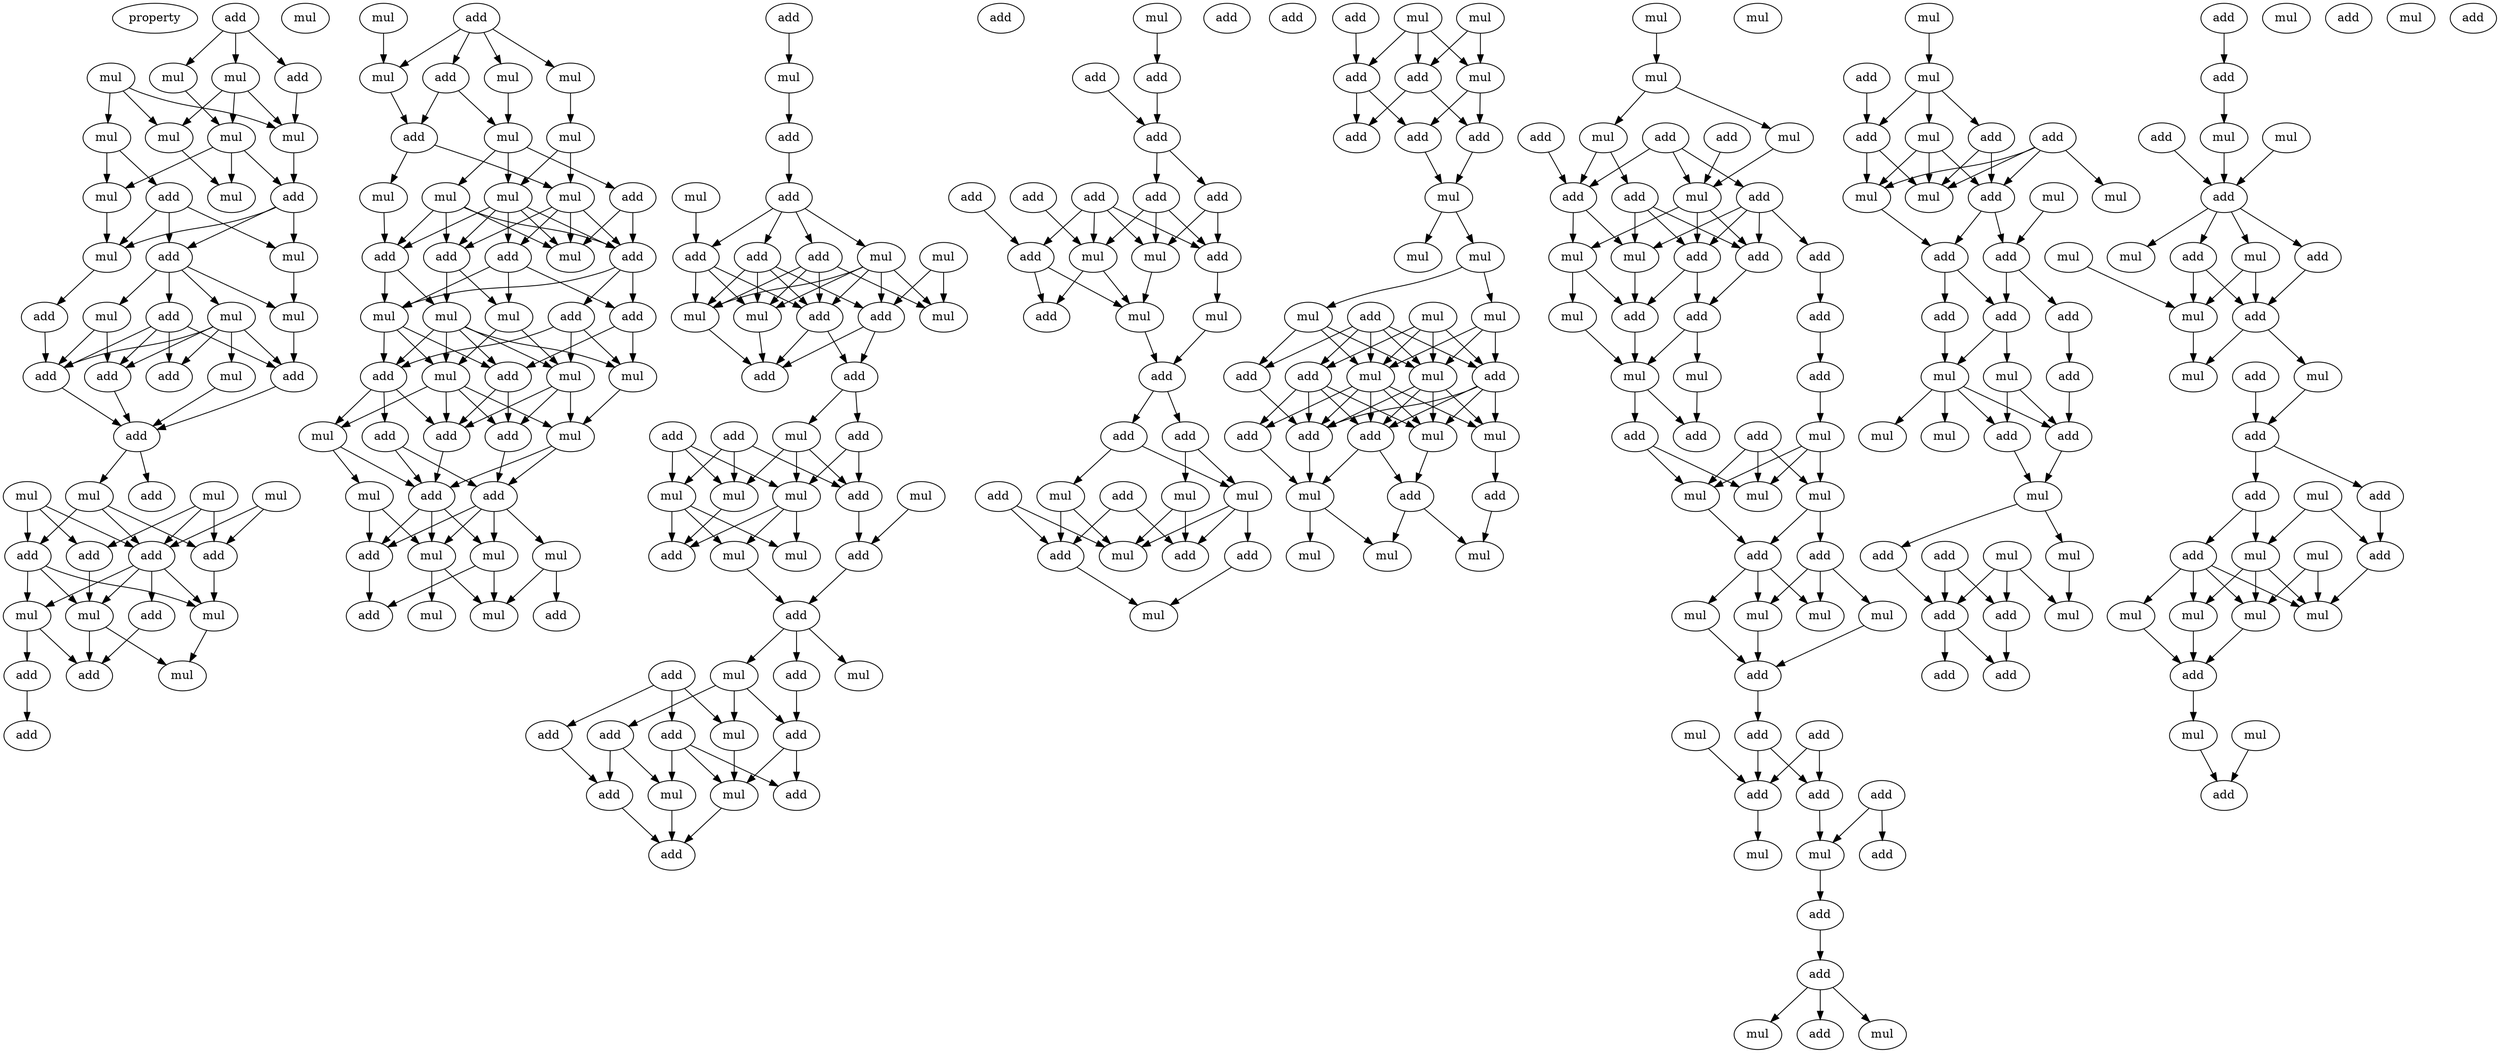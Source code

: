 digraph {
    node [fontcolor=black]
    property [mul=2,lf=1.2]
    0 [ label = add ];
    1 [ label = mul ];
    2 [ label = mul ];
    3 [ label = add ];
    4 [ label = mul ];
    5 [ label = mul ];
    6 [ label = mul ];
    7 [ label = mul ];
    8 [ label = mul ];
    9 [ label = add ];
    10 [ label = mul ];
    11 [ label = add ];
    12 [ label = mul ];
    13 [ label = mul ];
    14 [ label = mul ];
    15 [ label = add ];
    16 [ label = add ];
    17 [ label = mul ];
    18 [ label = mul ];
    19 [ label = mul ];
    20 [ label = add ];
    21 [ label = add ];
    22 [ label = add ];
    23 [ label = add ];
    24 [ label = add ];
    25 [ label = mul ];
    26 [ label = add ];
    27 [ label = mul ];
    28 [ label = mul ];
    29 [ label = add ];
    30 [ label = mul ];
    31 [ label = mul ];
    32 [ label = add ];
    33 [ label = add ];
    34 [ label = add ];
    35 [ label = add ];
    36 [ label = mul ];
    37 [ label = mul ];
    38 [ label = add ];
    39 [ label = mul ];
    40 [ label = mul ];
    41 [ label = add ];
    42 [ label = add ];
    43 [ label = add ];
    44 [ label = mul ];
    45 [ label = add ];
    46 [ label = mul ];
    47 [ label = mul ];
    48 [ label = add ];
    49 [ label = mul ];
    50 [ label = mul ];
    51 [ label = mul ];
    52 [ label = mul ];
    53 [ label = add ];
    54 [ label = mul ];
    55 [ label = mul ];
    56 [ label = add ];
    57 [ label = mul ];
    58 [ label = mul ];
    59 [ label = add ];
    60 [ label = add ];
    61 [ label = add ];
    62 [ label = mul ];
    63 [ label = add ];
    64 [ label = mul ];
    65 [ label = mul ];
    66 [ label = add ];
    67 [ label = add ];
    68 [ label = mul ];
    69 [ label = mul ];
    70 [ label = mul ];
    71 [ label = add ];
    72 [ label = add ];
    73 [ label = mul ];
    74 [ label = mul ];
    75 [ label = add ];
    76 [ label = add ];
    77 [ label = mul ];
    78 [ label = add ];
    79 [ label = mul ];
    80 [ label = add ];
    81 [ label = add ];
    82 [ label = mul ];
    83 [ label = mul ];
    84 [ label = mul ];
    85 [ label = add ];
    86 [ label = mul ];
    87 [ label = add ];
    88 [ label = mul ];
    89 [ label = add ];
    90 [ label = add ];
    91 [ label = mul ];
    92 [ label = add ];
    93 [ label = add ];
    94 [ label = mul ];
    95 [ label = add ];
    96 [ label = add ];
    97 [ label = add ];
    98 [ label = add ];
    99 [ label = mul ];
    100 [ label = mul ];
    101 [ label = mul ];
    102 [ label = add ];
    103 [ label = mul ];
    104 [ label = mul ];
    105 [ label = add ];
    106 [ label = add ];
    107 [ label = add ];
    108 [ label = mul ];
    109 [ label = add ];
    110 [ label = add ];
    111 [ label = add ];
    112 [ label = mul ];
    113 [ label = mul ];
    114 [ label = mul ];
    115 [ label = add ];
    116 [ label = mul ];
    117 [ label = add ];
    118 [ label = mul ];
    119 [ label = mul ];
    120 [ label = add ];
    121 [ label = add ];
    122 [ label = add ];
    123 [ label = mul ];
    124 [ label = add ];
    125 [ label = mul ];
    126 [ label = add ];
    127 [ label = mul ];
    128 [ label = add ];
    129 [ label = add ];
    130 [ label = add ];
    131 [ label = mul ];
    132 [ label = mul ];
    133 [ label = add ];
    134 [ label = add ];
    135 [ label = add ];
    136 [ label = mul ];
    137 [ label = add ];
    138 [ label = add ];
    139 [ label = add ];
    140 [ label = add ];
    141 [ label = add ];
    142 [ label = add ];
    143 [ label = add ];
    144 [ label = add ];
    145 [ label = add ];
    146 [ label = add ];
    147 [ label = mul ];
    148 [ label = mul ];
    149 [ label = add ];
    150 [ label = mul ];
    151 [ label = mul ];
    152 [ label = add ];
    153 [ label = add ];
    154 [ label = add ];
    155 [ label = add ];
    156 [ label = add ];
    157 [ label = mul ];
    158 [ label = mul ];
    159 [ label = mul ];
    160 [ label = add ];
    161 [ label = add ];
    162 [ label = add ];
    163 [ label = add ];
    164 [ label = mul ];
    165 [ label = mul ];
    166 [ label = add ];
    167 [ label = mul ];
    168 [ label = mul ];
    169 [ label = add ];
    170 [ label = mul ];
    171 [ label = add ];
    172 [ label = add ];
    173 [ label = add ];
    174 [ label = add ];
    175 [ label = add ];
    176 [ label = mul ];
    177 [ label = mul ];
    178 [ label = mul ];
    179 [ label = mul ];
    180 [ label = mul ];
    181 [ label = add ];
    182 [ label = mul ];
    183 [ label = add ];
    184 [ label = mul ];
    185 [ label = add ];
    186 [ label = mul ];
    187 [ label = add ];
    188 [ label = add ];
    189 [ label = add ];
    190 [ label = mul ];
    191 [ label = mul ];
    192 [ label = add ];
    193 [ label = add ];
    194 [ label = add ];
    195 [ label = mul ];
    196 [ label = mul ];
    197 [ label = mul ];
    198 [ label = mul ];
    199 [ label = mul ];
    200 [ label = mul ];
    201 [ label = add ];
    202 [ label = mul ];
    203 [ label = mul ];
    204 [ label = add ];
    205 [ label = add ];
    206 [ label = add ];
    207 [ label = add ];
    208 [ label = mul ];
    209 [ label = add ];
    210 [ label = add ];
    211 [ label = add ];
    212 [ label = mul ];
    213 [ label = add ];
    214 [ label = mul ];
    215 [ label = mul ];
    216 [ label = add ];
    217 [ label = add ];
    218 [ label = add ];
    219 [ label = add ];
    220 [ label = mul ];
    221 [ label = mul ];
    222 [ label = mul ];
    223 [ label = add ];
    224 [ label = mul ];
    225 [ label = add ];
    226 [ label = add ];
    227 [ label = mul ];
    228 [ label = mul ];
    229 [ label = mul ];
    230 [ label = add ];
    231 [ label = add ];
    232 [ label = mul ];
    233 [ label = mul ];
    234 [ label = mul ];
    235 [ label = mul ];
    236 [ label = add ];
    237 [ label = add ];
    238 [ label = add ];
    239 [ label = mul ];
    240 [ label = add ];
    241 [ label = add ];
    242 [ label = add ];
    243 [ label = add ];
    244 [ label = mul ];
    245 [ label = mul ];
    246 [ label = add ];
    247 [ label = add ];
    248 [ label = mul ];
    249 [ label = add ];
    250 [ label = mul ];
    251 [ label = mul ];
    252 [ label = mul ];
    253 [ label = add ];
    254 [ label = add ];
    255 [ label = mul ];
    256 [ label = add ];
    257 [ label = add ];
    258 [ label = mul ];
    259 [ label = mul ];
    260 [ label = mul ];
    261 [ label = mul ];
    262 [ label = add ];
    263 [ label = add ];
    264 [ label = add ];
    265 [ label = add ];
    266 [ label = add ];
    267 [ label = add ];
    268 [ label = mul ];
    269 [ label = mul ];
    270 [ label = add ];
    271 [ label = mul ];
    272 [ label = add ];
    273 [ label = add ];
    274 [ label = mul ];
    275 [ label = mul ];
    276 [ label = add ];
    277 [ label = mul ];
    278 [ label = add ];
    279 [ label = mul ];
    280 [ label = add ];
    281 [ label = add ];
    282 [ label = mul ];
    283 [ label = add ];
    284 [ label = add ];
    285 [ label = add ];
    286 [ label = add ];
    287 [ label = add ];
    288 [ label = mul ];
    289 [ label = mul ];
    290 [ label = mul ];
    291 [ label = add ];
    292 [ label = mul ];
    293 [ label = mul ];
    294 [ label = add ];
    295 [ label = add ];
    296 [ label = mul ];
    297 [ label = mul ];
    298 [ label = add ];
    299 [ label = mul ];
    300 [ label = mul ];
    301 [ label = add ];
    302 [ label = add ];
    303 [ label = add ];
    304 [ label = add ];
    305 [ label = add ];
    306 [ label = mul ];
    307 [ label = mul ];
    308 [ label = mul ];
    309 [ label = add ];
    310 [ label = mul ];
    311 [ label = add ];
    312 [ label = mul ];
    313 [ label = mul ];
    314 [ label = mul ];
    315 [ label = mul ];
    316 [ label = add ];
    317 [ label = mul ];
    318 [ label = add ];
    319 [ label = mul ];
    320 [ label = add ];
    0 -> 1 [ name = 0 ];
    0 -> 2 [ name = 1 ];
    0 -> 3 [ name = 2 ];
    1 -> 6 [ name = 3 ];
    2 -> 5 [ name = 4 ];
    2 -> 6 [ name = 5 ];
    2 -> 8 [ name = 6 ];
    3 -> 8 [ name = 7 ];
    4 -> 5 [ name = 8 ];
    4 -> 7 [ name = 9 ];
    4 -> 8 [ name = 10 ];
    5 -> 12 [ name = 11 ];
    6 -> 10 [ name = 12 ];
    6 -> 11 [ name = 13 ];
    6 -> 12 [ name = 14 ];
    7 -> 9 [ name = 15 ];
    7 -> 10 [ name = 16 ];
    8 -> 11 [ name = 17 ];
    9 -> 13 [ name = 18 ];
    9 -> 14 [ name = 19 ];
    9 -> 15 [ name = 20 ];
    10 -> 14 [ name = 21 ];
    11 -> 13 [ name = 22 ];
    11 -> 14 [ name = 23 ];
    11 -> 15 [ name = 24 ];
    13 -> 19 [ name = 25 ];
    14 -> 16 [ name = 26 ];
    15 -> 17 [ name = 27 ];
    15 -> 18 [ name = 28 ];
    15 -> 19 [ name = 29 ];
    15 -> 20 [ name = 30 ];
    16 -> 22 [ name = 31 ];
    17 -> 21 [ name = 32 ];
    17 -> 22 [ name = 33 ];
    17 -> 23 [ name = 34 ];
    17 -> 24 [ name = 35 ];
    17 -> 25 [ name = 36 ];
    18 -> 22 [ name = 37 ];
    18 -> 23 [ name = 38 ];
    19 -> 24 [ name = 39 ];
    20 -> 21 [ name = 40 ];
    20 -> 22 [ name = 41 ];
    20 -> 23 [ name = 42 ];
    20 -> 24 [ name = 43 ];
    22 -> 26 [ name = 44 ];
    23 -> 26 [ name = 45 ];
    24 -> 26 [ name = 46 ];
    25 -> 26 [ name = 47 ];
    26 -> 29 [ name = 48 ];
    26 -> 31 [ name = 49 ];
    27 -> 32 [ name = 50 ];
    27 -> 33 [ name = 51 ];
    27 -> 35 [ name = 52 ];
    28 -> 33 [ name = 53 ];
    28 -> 34 [ name = 54 ];
    28 -> 35 [ name = 55 ];
    30 -> 34 [ name = 56 ];
    30 -> 35 [ name = 57 ];
    31 -> 32 [ name = 58 ];
    31 -> 34 [ name = 59 ];
    31 -> 35 [ name = 60 ];
    32 -> 36 [ name = 61 ];
    32 -> 37 [ name = 62 ];
    32 -> 39 [ name = 63 ];
    33 -> 39 [ name = 64 ];
    34 -> 37 [ name = 65 ];
    35 -> 36 [ name = 66 ];
    35 -> 37 [ name = 67 ];
    35 -> 38 [ name = 68 ];
    35 -> 39 [ name = 69 ];
    36 -> 41 [ name = 70 ];
    36 -> 42 [ name = 71 ];
    37 -> 40 [ name = 72 ];
    38 -> 41 [ name = 73 ];
    39 -> 40 [ name = 74 ];
    39 -> 41 [ name = 75 ];
    42 -> 43 [ name = 76 ];
    45 -> 47 [ name = 77 ];
    45 -> 48 [ name = 78 ];
    45 -> 49 [ name = 79 ];
    45 -> 50 [ name = 80 ];
    46 -> 49 [ name = 81 ];
    47 -> 51 [ name = 82 ];
    48 -> 52 [ name = 83 ];
    48 -> 53 [ name = 84 ];
    49 -> 53 [ name = 85 ];
    50 -> 52 [ name = 86 ];
    51 -> 57 [ name = 87 ];
    51 -> 58 [ name = 88 ];
    52 -> 55 [ name = 89 ];
    52 -> 56 [ name = 90 ];
    52 -> 57 [ name = 91 ];
    53 -> 54 [ name = 92 ];
    53 -> 58 [ name = 93 ];
    54 -> 63 [ name = 94 ];
    55 -> 59 [ name = 95 ];
    55 -> 61 [ name = 96 ];
    55 -> 62 [ name = 97 ];
    55 -> 63 [ name = 98 ];
    56 -> 59 [ name = 99 ];
    56 -> 62 [ name = 100 ];
    57 -> 59 [ name = 101 ];
    57 -> 60 [ name = 102 ];
    57 -> 61 [ name = 103 ];
    57 -> 62 [ name = 104 ];
    57 -> 63 [ name = 105 ];
    58 -> 59 [ name = 106 ];
    58 -> 60 [ name = 107 ];
    58 -> 61 [ name = 108 ];
    58 -> 62 [ name = 109 ];
    59 -> 64 [ name = 110 ];
    59 -> 66 [ name = 111 ];
    59 -> 67 [ name = 112 ];
    60 -> 64 [ name = 113 ];
    60 -> 67 [ name = 114 ];
    60 -> 68 [ name = 115 ];
    61 -> 65 [ name = 116 ];
    61 -> 68 [ name = 117 ];
    63 -> 64 [ name = 118 ];
    63 -> 65 [ name = 119 ];
    64 -> 69 [ name = 120 ];
    64 -> 71 [ name = 121 ];
    64 -> 72 [ name = 122 ];
    65 -> 69 [ name = 123 ];
    65 -> 70 [ name = 124 ];
    65 -> 71 [ name = 125 ];
    65 -> 72 [ name = 126 ];
    65 -> 73 [ name = 127 ];
    66 -> 70 [ name = 128 ];
    66 -> 72 [ name = 129 ];
    66 -> 73 [ name = 130 ];
    67 -> 71 [ name = 131 ];
    67 -> 73 [ name = 132 ];
    68 -> 69 [ name = 133 ];
    68 -> 70 [ name = 134 ];
    69 -> 74 [ name = 135 ];
    69 -> 75 [ name = 136 ];
    69 -> 76 [ name = 137 ];
    69 -> 77 [ name = 138 ];
    70 -> 74 [ name = 139 ];
    70 -> 75 [ name = 140 ];
    70 -> 76 [ name = 141 ];
    71 -> 75 [ name = 142 ];
    71 -> 76 [ name = 143 ];
    72 -> 75 [ name = 144 ];
    72 -> 77 [ name = 145 ];
    72 -> 78 [ name = 146 ];
    73 -> 74 [ name = 147 ];
    74 -> 80 [ name = 148 ];
    74 -> 81 [ name = 149 ];
    75 -> 80 [ name = 150 ];
    76 -> 81 [ name = 151 ];
    77 -> 79 [ name = 152 ];
    77 -> 80 [ name = 153 ];
    78 -> 80 [ name = 154 ];
    78 -> 81 [ name = 155 ];
    79 -> 84 [ name = 156 ];
    79 -> 85 [ name = 157 ];
    80 -> 82 [ name = 158 ];
    80 -> 84 [ name = 159 ];
    80 -> 85 [ name = 160 ];
    81 -> 82 [ name = 161 ];
    81 -> 83 [ name = 162 ];
    81 -> 84 [ name = 163 ];
    81 -> 85 [ name = 164 ];
    82 -> 88 [ name = 165 ];
    82 -> 90 [ name = 166 ];
    83 -> 88 [ name = 167 ];
    83 -> 89 [ name = 168 ];
    84 -> 86 [ name = 169 ];
    84 -> 88 [ name = 170 ];
    85 -> 90 [ name = 171 ];
    87 -> 91 [ name = 172 ];
    91 -> 93 [ name = 173 ];
    93 -> 95 [ name = 174 ];
    94 -> 98 [ name = 175 ];
    95 -> 96 [ name = 176 ];
    95 -> 97 [ name = 177 ];
    95 -> 98 [ name = 178 ];
    95 -> 100 [ name = 179 ];
    96 -> 101 [ name = 180 ];
    96 -> 102 [ name = 181 ];
    96 -> 103 [ name = 182 ];
    96 -> 104 [ name = 183 ];
    97 -> 101 [ name = 184 ];
    97 -> 102 [ name = 185 ];
    97 -> 103 [ name = 186 ];
    97 -> 105 [ name = 187 ];
    98 -> 101 [ name = 188 ];
    98 -> 102 [ name = 189 ];
    98 -> 103 [ name = 190 ];
    99 -> 104 [ name = 191 ];
    99 -> 105 [ name = 192 ];
    100 -> 101 [ name = 193 ];
    100 -> 102 [ name = 194 ];
    100 -> 103 [ name = 195 ];
    100 -> 104 [ name = 196 ];
    100 -> 105 [ name = 197 ];
    101 -> 106 [ name = 198 ];
    102 -> 106 [ name = 199 ];
    102 -> 107 [ name = 200 ];
    103 -> 106 [ name = 201 ];
    105 -> 106 [ name = 202 ];
    105 -> 107 [ name = 203 ];
    107 -> 108 [ name = 204 ];
    107 -> 109 [ name = 205 ];
    108 -> 112 [ name = 206 ];
    108 -> 113 [ name = 207 ];
    108 -> 115 [ name = 208 ];
    109 -> 113 [ name = 209 ];
    109 -> 115 [ name = 210 ];
    110 -> 112 [ name = 211 ];
    110 -> 114 [ name = 212 ];
    110 -> 115 [ name = 213 ];
    111 -> 112 [ name = 214 ];
    111 -> 113 [ name = 215 ];
    111 -> 114 [ name = 216 ];
    112 -> 117 [ name = 217 ];
    113 -> 117 [ name = 218 ];
    113 -> 118 [ name = 219 ];
    113 -> 119 [ name = 220 ];
    114 -> 117 [ name = 221 ];
    114 -> 118 [ name = 222 ];
    114 -> 119 [ name = 223 ];
    115 -> 120 [ name = 224 ];
    116 -> 120 [ name = 225 ];
    118 -> 121 [ name = 226 ];
    120 -> 121 [ name = 227 ];
    121 -> 123 [ name = 228 ];
    121 -> 124 [ name = 229 ];
    121 -> 125 [ name = 230 ];
    122 -> 127 [ name = 231 ];
    122 -> 129 [ name = 232 ];
    122 -> 130 [ name = 233 ];
    124 -> 126 [ name = 234 ];
    125 -> 126 [ name = 235 ];
    125 -> 127 [ name = 236 ];
    125 -> 128 [ name = 237 ];
    126 -> 131 [ name = 238 ];
    126 -> 134 [ name = 239 ];
    127 -> 131 [ name = 240 ];
    128 -> 132 [ name = 241 ];
    128 -> 133 [ name = 242 ];
    129 -> 131 [ name = 243 ];
    129 -> 132 [ name = 244 ];
    129 -> 134 [ name = 245 ];
    130 -> 133 [ name = 246 ];
    131 -> 135 [ name = 247 ];
    132 -> 135 [ name = 248 ];
    133 -> 135 [ name = 249 ];
    136 -> 138 [ name = 250 ];
    137 -> 140 [ name = 251 ];
    138 -> 140 [ name = 252 ];
    140 -> 143 [ name = 253 ];
    140 -> 144 [ name = 254 ];
    141 -> 147 [ name = 255 ];
    142 -> 149 [ name = 256 ];
    143 -> 146 [ name = 257 ];
    143 -> 147 [ name = 258 ];
    143 -> 148 [ name = 259 ];
    144 -> 146 [ name = 260 ];
    144 -> 148 [ name = 261 ];
    145 -> 146 [ name = 262 ];
    145 -> 147 [ name = 263 ];
    145 -> 148 [ name = 264 ];
    145 -> 149 [ name = 265 ];
    146 -> 151 [ name = 266 ];
    147 -> 150 [ name = 267 ];
    147 -> 152 [ name = 268 ];
    148 -> 150 [ name = 269 ];
    149 -> 150 [ name = 270 ];
    149 -> 152 [ name = 271 ];
    150 -> 153 [ name = 272 ];
    151 -> 153 [ name = 273 ];
    153 -> 154 [ name = 274 ];
    153 -> 155 [ name = 275 ];
    154 -> 157 [ name = 276 ];
    154 -> 159 [ name = 277 ];
    155 -> 157 [ name = 278 ];
    155 -> 158 [ name = 279 ];
    156 -> 161 [ name = 280 ];
    156 -> 163 [ name = 281 ];
    157 -> 162 [ name = 282 ];
    157 -> 163 [ name = 283 ];
    157 -> 164 [ name = 284 ];
    158 -> 161 [ name = 285 ];
    158 -> 164 [ name = 286 ];
    159 -> 163 [ name = 287 ];
    159 -> 164 [ name = 288 ];
    160 -> 161 [ name = 289 ];
    160 -> 164 [ name = 290 ];
    161 -> 165 [ name = 291 ];
    162 -> 165 [ name = 292 ];
    167 -> 170 [ name = 293 ];
    167 -> 171 [ name = 294 ];
    167 -> 172 [ name = 295 ];
    168 -> 170 [ name = 296 ];
    168 -> 172 [ name = 297 ];
    169 -> 171 [ name = 298 ];
    170 -> 173 [ name = 299 ];
    170 -> 174 [ name = 300 ];
    171 -> 173 [ name = 301 ];
    171 -> 175 [ name = 302 ];
    172 -> 174 [ name = 303 ];
    172 -> 175 [ name = 304 ];
    173 -> 176 [ name = 305 ];
    174 -> 176 [ name = 306 ];
    176 -> 177 [ name = 307 ];
    176 -> 178 [ name = 308 ];
    178 -> 179 [ name = 309 ];
    178 -> 182 [ name = 310 ];
    179 -> 184 [ name = 311 ];
    179 -> 185 [ name = 312 ];
    179 -> 186 [ name = 313 ];
    180 -> 183 [ name = 314 ];
    180 -> 184 [ name = 315 ];
    180 -> 185 [ name = 316 ];
    180 -> 186 [ name = 317 ];
    181 -> 183 [ name = 318 ];
    181 -> 184 [ name = 319 ];
    181 -> 185 [ name = 320 ];
    181 -> 186 [ name = 321 ];
    181 -> 187 [ name = 322 ];
    182 -> 184 [ name = 323 ];
    182 -> 186 [ name = 324 ];
    182 -> 187 [ name = 325 ];
    183 -> 188 [ name = 326 ];
    183 -> 189 [ name = 327 ];
    183 -> 191 [ name = 328 ];
    183 -> 192 [ name = 329 ];
    184 -> 188 [ name = 330 ];
    184 -> 189 [ name = 331 ];
    184 -> 190 [ name = 332 ];
    184 -> 191 [ name = 333 ];
    184 -> 192 [ name = 334 ];
    185 -> 189 [ name = 335 ];
    185 -> 190 [ name = 336 ];
    185 -> 191 [ name = 337 ];
    185 -> 192 [ name = 338 ];
    186 -> 189 [ name = 339 ];
    186 -> 190 [ name = 340 ];
    186 -> 191 [ name = 341 ];
    186 -> 192 [ name = 342 ];
    187 -> 192 [ name = 343 ];
    188 -> 195 [ name = 344 ];
    189 -> 193 [ name = 345 ];
    189 -> 195 [ name = 346 ];
    190 -> 194 [ name = 347 ];
    191 -> 193 [ name = 348 ];
    192 -> 195 [ name = 349 ];
    193 -> 197 [ name = 350 ];
    193 -> 198 [ name = 351 ];
    194 -> 198 [ name = 352 ];
    195 -> 196 [ name = 353 ];
    195 -> 197 [ name = 354 ];
    199 -> 200 [ name = 355 ];
    200 -> 202 [ name = 356 ];
    200 -> 203 [ name = 357 ];
    201 -> 206 [ name = 358 ];
    201 -> 208 [ name = 359 ];
    201 -> 209 [ name = 360 ];
    202 -> 207 [ name = 361 ];
    202 -> 209 [ name = 362 ];
    203 -> 208 [ name = 363 ];
    204 -> 209 [ name = 364 ];
    205 -> 208 [ name = 365 ];
    206 -> 210 [ name = 366 ];
    206 -> 211 [ name = 367 ];
    206 -> 212 [ name = 368 ];
    206 -> 213 [ name = 369 ];
    207 -> 211 [ name = 370 ];
    207 -> 212 [ name = 371 ];
    207 -> 213 [ name = 372 ];
    208 -> 211 [ name = 373 ];
    208 -> 213 [ name = 374 ];
    208 -> 214 [ name = 375 ];
    209 -> 212 [ name = 376 ];
    209 -> 214 [ name = 377 ];
    210 -> 217 [ name = 378 ];
    211 -> 216 [ name = 379 ];
    212 -> 218 [ name = 380 ];
    213 -> 216 [ name = 381 ];
    213 -> 218 [ name = 382 ];
    214 -> 215 [ name = 383 ];
    214 -> 218 [ name = 384 ];
    215 -> 221 [ name = 385 ];
    216 -> 221 [ name = 386 ];
    216 -> 222 [ name = 387 ];
    217 -> 219 [ name = 388 ];
    218 -> 221 [ name = 389 ];
    219 -> 224 [ name = 390 ];
    221 -> 223 [ name = 391 ];
    221 -> 225 [ name = 392 ];
    222 -> 223 [ name = 393 ];
    224 -> 227 [ name = 394 ];
    224 -> 228 [ name = 395 ];
    224 -> 229 [ name = 396 ];
    225 -> 227 [ name = 397 ];
    225 -> 228 [ name = 398 ];
    226 -> 227 [ name = 399 ];
    226 -> 228 [ name = 400 ];
    226 -> 229 [ name = 401 ];
    228 -> 230 [ name = 402 ];
    229 -> 230 [ name = 403 ];
    229 -> 231 [ name = 404 ];
    230 -> 233 [ name = 405 ];
    230 -> 234 [ name = 406 ];
    230 -> 235 [ name = 407 ];
    231 -> 232 [ name = 408 ];
    231 -> 234 [ name = 409 ];
    231 -> 235 [ name = 410 ];
    232 -> 236 [ name = 411 ];
    233 -> 236 [ name = 412 ];
    234 -> 236 [ name = 413 ];
    236 -> 238 [ name = 414 ];
    237 -> 241 [ name = 415 ];
    237 -> 242 [ name = 416 ];
    238 -> 241 [ name = 417 ];
    238 -> 242 [ name = 418 ];
    239 -> 241 [ name = 419 ];
    240 -> 243 [ name = 420 ];
    240 -> 244 [ name = 421 ];
    241 -> 245 [ name = 422 ];
    242 -> 244 [ name = 423 ];
    244 -> 246 [ name = 424 ];
    246 -> 247 [ name = 425 ];
    247 -> 248 [ name = 426 ];
    247 -> 249 [ name = 427 ];
    247 -> 250 [ name = 428 ];
    251 -> 252 [ name = 429 ];
    252 -> 254 [ name = 430 ];
    252 -> 255 [ name = 431 ];
    252 -> 256 [ name = 432 ];
    253 -> 254 [ name = 433 ];
    254 -> 258 [ name = 434 ];
    254 -> 259 [ name = 435 ];
    255 -> 258 [ name = 436 ];
    255 -> 259 [ name = 437 ];
    255 -> 262 [ name = 438 ];
    256 -> 258 [ name = 439 ];
    256 -> 262 [ name = 440 ];
    257 -> 258 [ name = 441 ];
    257 -> 259 [ name = 442 ];
    257 -> 261 [ name = 443 ];
    257 -> 262 [ name = 444 ];
    259 -> 263 [ name = 445 ];
    260 -> 264 [ name = 446 ];
    262 -> 263 [ name = 447 ];
    262 -> 264 [ name = 448 ];
    263 -> 266 [ name = 449 ];
    263 -> 267 [ name = 450 ];
    264 -> 265 [ name = 451 ];
    264 -> 266 [ name = 452 ];
    265 -> 270 [ name = 453 ];
    266 -> 268 [ name = 454 ];
    266 -> 269 [ name = 455 ];
    267 -> 269 [ name = 456 ];
    268 -> 272 [ name = 457 ];
    268 -> 273 [ name = 458 ];
    269 -> 271 [ name = 459 ];
    269 -> 272 [ name = 460 ];
    269 -> 273 [ name = 461 ];
    269 -> 274 [ name = 462 ];
    270 -> 272 [ name = 463 ];
    272 -> 275 [ name = 464 ];
    273 -> 275 [ name = 465 ];
    275 -> 276 [ name = 466 ];
    275 -> 279 [ name = 467 ];
    276 -> 281 [ name = 468 ];
    277 -> 280 [ name = 469 ];
    277 -> 281 [ name = 470 ];
    277 -> 282 [ name = 471 ];
    278 -> 280 [ name = 472 ];
    278 -> 281 [ name = 473 ];
    279 -> 282 [ name = 474 ];
    280 -> 285 [ name = 475 ];
    281 -> 284 [ name = 476 ];
    281 -> 285 [ name = 477 ];
    283 -> 286 [ name = 478 ];
    286 -> 289 [ name = 479 ];
    287 -> 291 [ name = 480 ];
    289 -> 291 [ name = 481 ];
    290 -> 291 [ name = 482 ];
    291 -> 292 [ name = 483 ];
    291 -> 293 [ name = 484 ];
    291 -> 294 [ name = 485 ];
    291 -> 295 [ name = 486 ];
    292 -> 297 [ name = 487 ];
    292 -> 298 [ name = 488 ];
    294 -> 297 [ name = 489 ];
    294 -> 298 [ name = 490 ];
    295 -> 298 [ name = 491 ];
    296 -> 297 [ name = 492 ];
    297 -> 299 [ name = 493 ];
    298 -> 299 [ name = 494 ];
    298 -> 300 [ name = 495 ];
    300 -> 303 [ name = 496 ];
    301 -> 303 [ name = 497 ];
    303 -> 304 [ name = 498 ];
    303 -> 305 [ name = 499 ];
    304 -> 311 [ name = 500 ];
    305 -> 309 [ name = 501 ];
    305 -> 310 [ name = 502 ];
    307 -> 310 [ name = 503 ];
    307 -> 311 [ name = 504 ];
    308 -> 313 [ name = 505 ];
    308 -> 314 [ name = 506 ];
    309 -> 312 [ name = 507 ];
    309 -> 313 [ name = 508 ];
    309 -> 314 [ name = 509 ];
    309 -> 315 [ name = 510 ];
    310 -> 312 [ name = 511 ];
    310 -> 313 [ name = 512 ];
    310 -> 314 [ name = 513 ];
    311 -> 314 [ name = 514 ];
    312 -> 316 [ name = 515 ];
    313 -> 316 [ name = 516 ];
    315 -> 316 [ name = 517 ];
    316 -> 317 [ name = 518 ];
    317 -> 320 [ name = 519 ];
    319 -> 320 [ name = 520 ];
}
